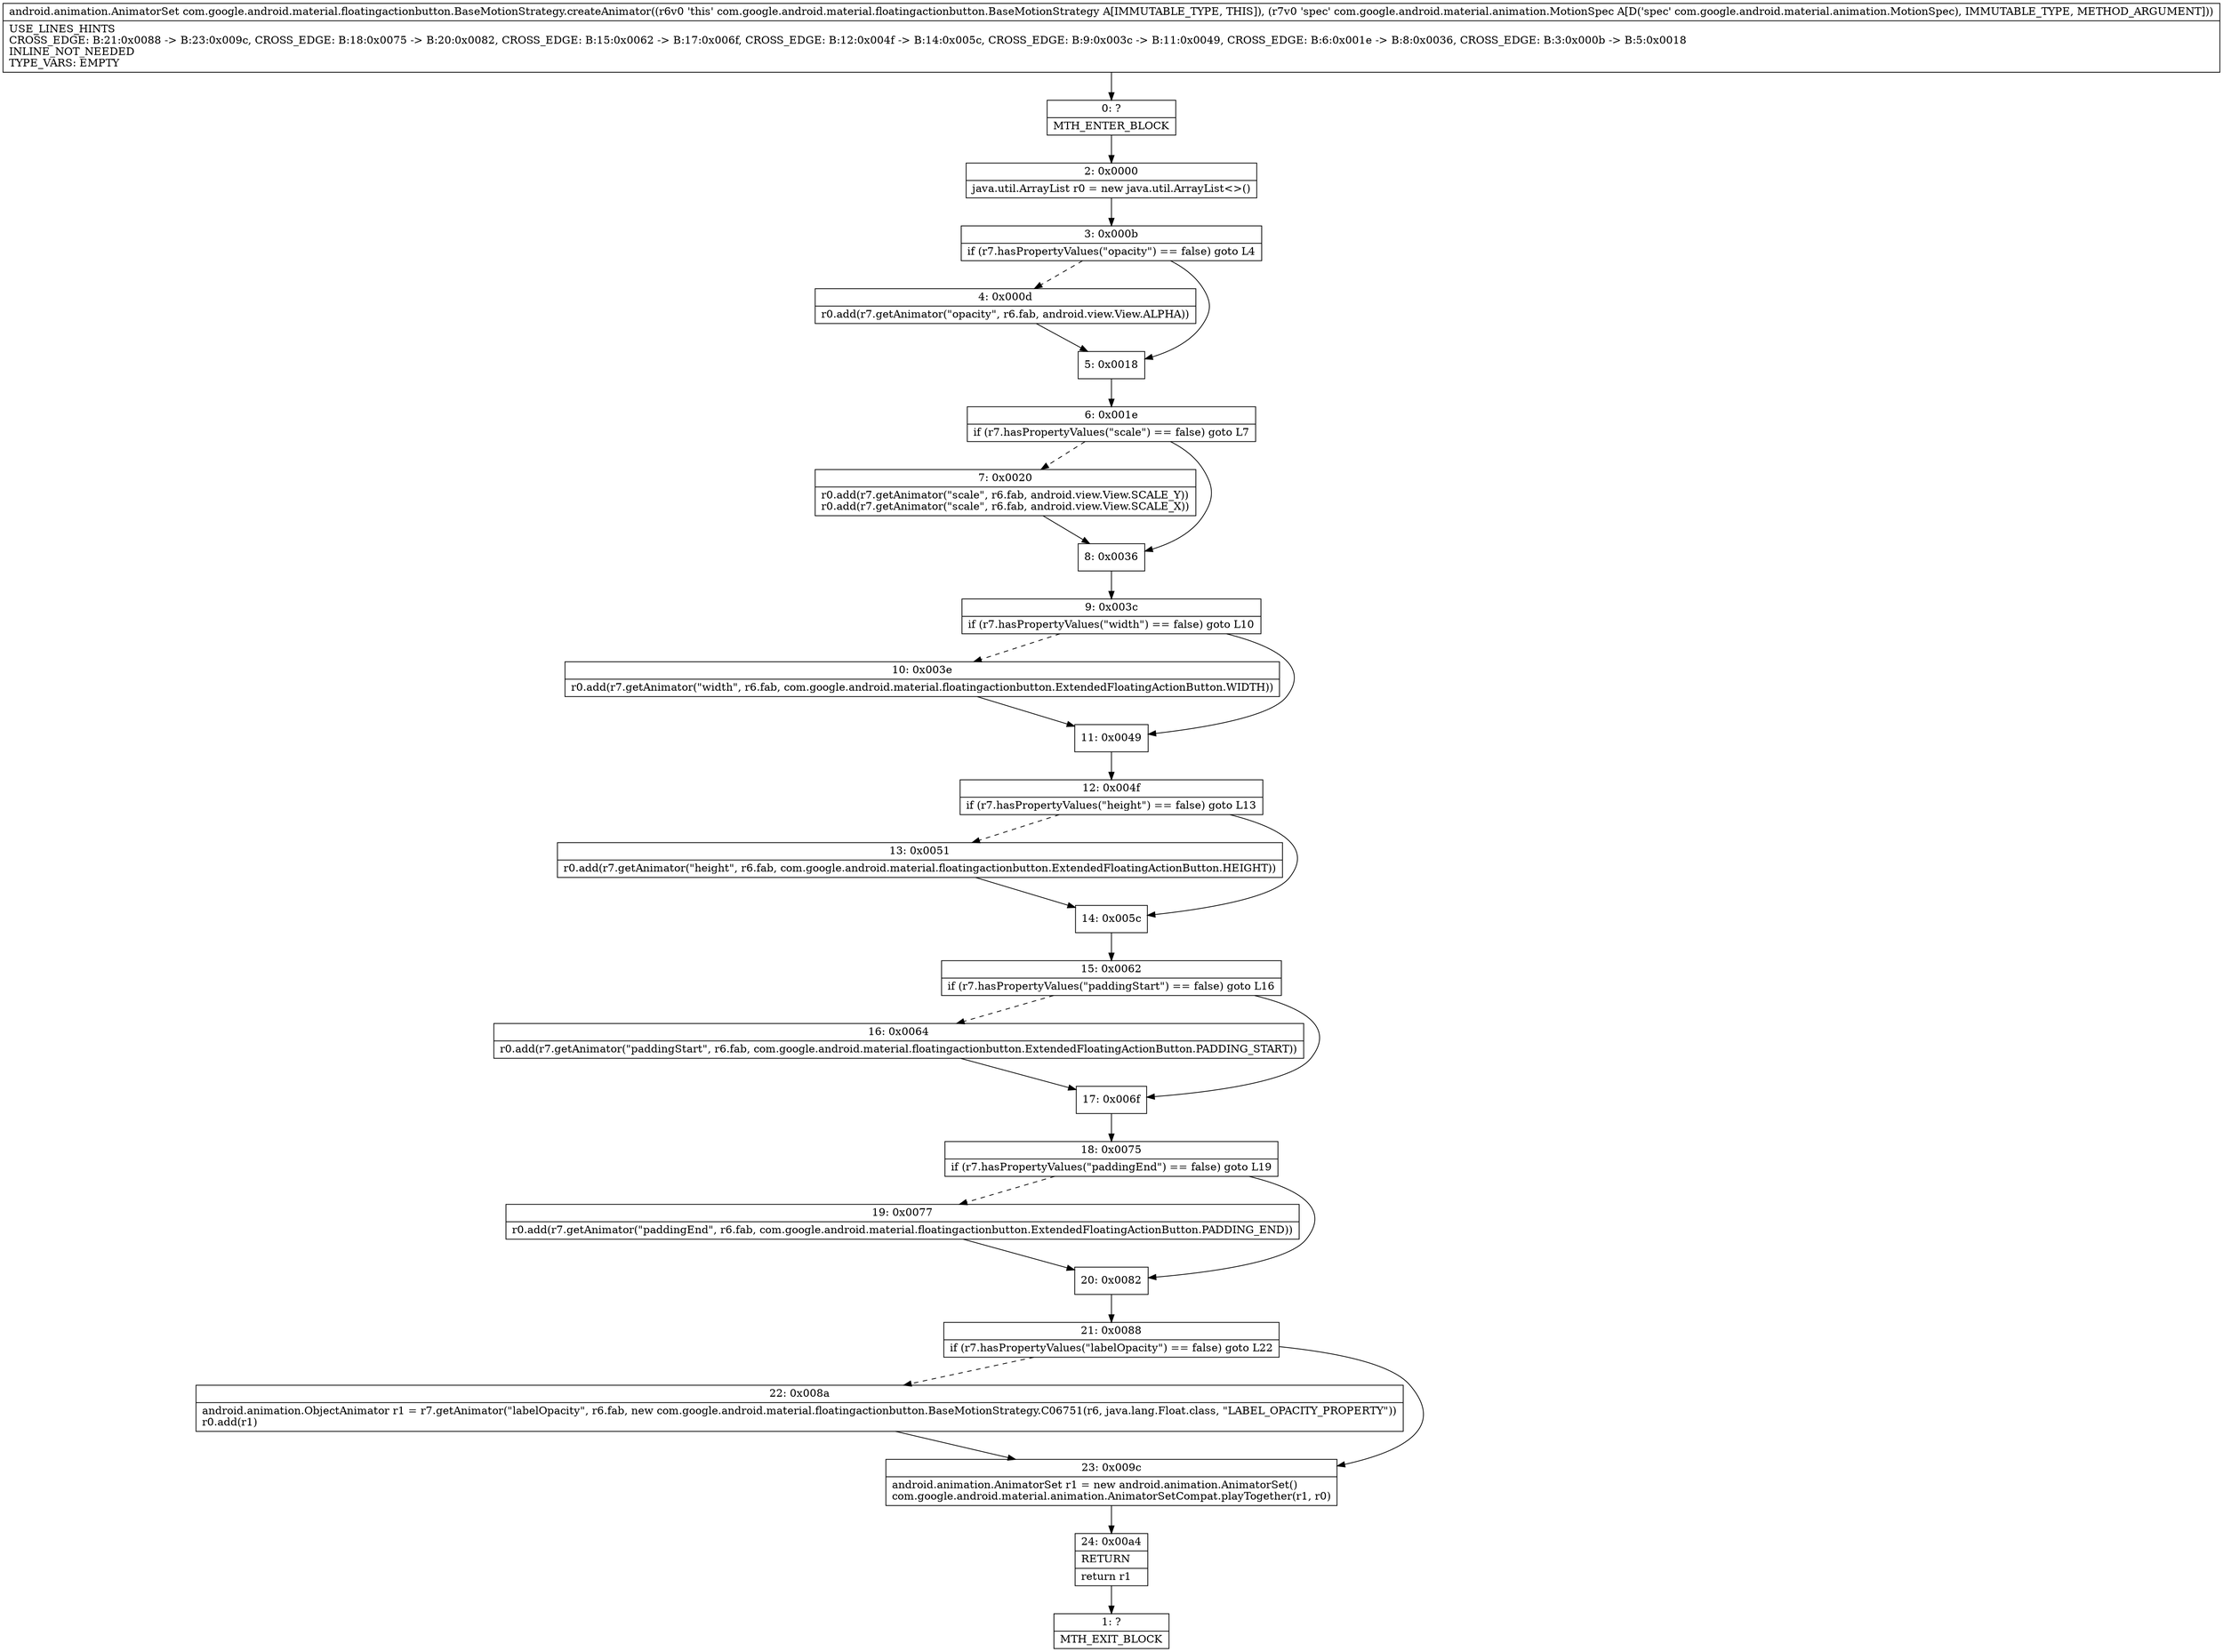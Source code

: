 digraph "CFG forcom.google.android.material.floatingactionbutton.BaseMotionStrategy.createAnimator(Lcom\/google\/android\/material\/animation\/MotionSpec;)Landroid\/animation\/AnimatorSet;" {
Node_0 [shape=record,label="{0\:\ ?|MTH_ENTER_BLOCK\l}"];
Node_2 [shape=record,label="{2\:\ 0x0000|java.util.ArrayList r0 = new java.util.ArrayList\<\>()\l}"];
Node_3 [shape=record,label="{3\:\ 0x000b|if (r7.hasPropertyValues(\"opacity\") == false) goto L4\l}"];
Node_4 [shape=record,label="{4\:\ 0x000d|r0.add(r7.getAnimator(\"opacity\", r6.fab, android.view.View.ALPHA))\l}"];
Node_5 [shape=record,label="{5\:\ 0x0018}"];
Node_6 [shape=record,label="{6\:\ 0x001e|if (r7.hasPropertyValues(\"scale\") == false) goto L7\l}"];
Node_7 [shape=record,label="{7\:\ 0x0020|r0.add(r7.getAnimator(\"scale\", r6.fab, android.view.View.SCALE_Y))\lr0.add(r7.getAnimator(\"scale\", r6.fab, android.view.View.SCALE_X))\l}"];
Node_8 [shape=record,label="{8\:\ 0x0036}"];
Node_9 [shape=record,label="{9\:\ 0x003c|if (r7.hasPropertyValues(\"width\") == false) goto L10\l}"];
Node_10 [shape=record,label="{10\:\ 0x003e|r0.add(r7.getAnimator(\"width\", r6.fab, com.google.android.material.floatingactionbutton.ExtendedFloatingActionButton.WIDTH))\l}"];
Node_11 [shape=record,label="{11\:\ 0x0049}"];
Node_12 [shape=record,label="{12\:\ 0x004f|if (r7.hasPropertyValues(\"height\") == false) goto L13\l}"];
Node_13 [shape=record,label="{13\:\ 0x0051|r0.add(r7.getAnimator(\"height\", r6.fab, com.google.android.material.floatingactionbutton.ExtendedFloatingActionButton.HEIGHT))\l}"];
Node_14 [shape=record,label="{14\:\ 0x005c}"];
Node_15 [shape=record,label="{15\:\ 0x0062|if (r7.hasPropertyValues(\"paddingStart\") == false) goto L16\l}"];
Node_16 [shape=record,label="{16\:\ 0x0064|r0.add(r7.getAnimator(\"paddingStart\", r6.fab, com.google.android.material.floatingactionbutton.ExtendedFloatingActionButton.PADDING_START))\l}"];
Node_17 [shape=record,label="{17\:\ 0x006f}"];
Node_18 [shape=record,label="{18\:\ 0x0075|if (r7.hasPropertyValues(\"paddingEnd\") == false) goto L19\l}"];
Node_19 [shape=record,label="{19\:\ 0x0077|r0.add(r7.getAnimator(\"paddingEnd\", r6.fab, com.google.android.material.floatingactionbutton.ExtendedFloatingActionButton.PADDING_END))\l}"];
Node_20 [shape=record,label="{20\:\ 0x0082}"];
Node_21 [shape=record,label="{21\:\ 0x0088|if (r7.hasPropertyValues(\"labelOpacity\") == false) goto L22\l}"];
Node_22 [shape=record,label="{22\:\ 0x008a|android.animation.ObjectAnimator r1 = r7.getAnimator(\"labelOpacity\", r6.fab, new com.google.android.material.floatingactionbutton.BaseMotionStrategy.C06751(r6, java.lang.Float.class, \"LABEL_OPACITY_PROPERTY\"))\lr0.add(r1)\l}"];
Node_23 [shape=record,label="{23\:\ 0x009c|android.animation.AnimatorSet r1 = new android.animation.AnimatorSet()\lcom.google.android.material.animation.AnimatorSetCompat.playTogether(r1, r0)\l}"];
Node_24 [shape=record,label="{24\:\ 0x00a4|RETURN\l|return r1\l}"];
Node_1 [shape=record,label="{1\:\ ?|MTH_EXIT_BLOCK\l}"];
MethodNode[shape=record,label="{android.animation.AnimatorSet com.google.android.material.floatingactionbutton.BaseMotionStrategy.createAnimator((r6v0 'this' com.google.android.material.floatingactionbutton.BaseMotionStrategy A[IMMUTABLE_TYPE, THIS]), (r7v0 'spec' com.google.android.material.animation.MotionSpec A[D('spec' com.google.android.material.animation.MotionSpec), IMMUTABLE_TYPE, METHOD_ARGUMENT]))  | USE_LINES_HINTS\lCROSS_EDGE: B:21:0x0088 \-\> B:23:0x009c, CROSS_EDGE: B:18:0x0075 \-\> B:20:0x0082, CROSS_EDGE: B:15:0x0062 \-\> B:17:0x006f, CROSS_EDGE: B:12:0x004f \-\> B:14:0x005c, CROSS_EDGE: B:9:0x003c \-\> B:11:0x0049, CROSS_EDGE: B:6:0x001e \-\> B:8:0x0036, CROSS_EDGE: B:3:0x000b \-\> B:5:0x0018\lINLINE_NOT_NEEDED\lTYPE_VARS: EMPTY\l}"];
MethodNode -> Node_0;Node_0 -> Node_2;
Node_2 -> Node_3;
Node_3 -> Node_4[style=dashed];
Node_3 -> Node_5;
Node_4 -> Node_5;
Node_5 -> Node_6;
Node_6 -> Node_7[style=dashed];
Node_6 -> Node_8;
Node_7 -> Node_8;
Node_8 -> Node_9;
Node_9 -> Node_10[style=dashed];
Node_9 -> Node_11;
Node_10 -> Node_11;
Node_11 -> Node_12;
Node_12 -> Node_13[style=dashed];
Node_12 -> Node_14;
Node_13 -> Node_14;
Node_14 -> Node_15;
Node_15 -> Node_16[style=dashed];
Node_15 -> Node_17;
Node_16 -> Node_17;
Node_17 -> Node_18;
Node_18 -> Node_19[style=dashed];
Node_18 -> Node_20;
Node_19 -> Node_20;
Node_20 -> Node_21;
Node_21 -> Node_22[style=dashed];
Node_21 -> Node_23;
Node_22 -> Node_23;
Node_23 -> Node_24;
Node_24 -> Node_1;
}

